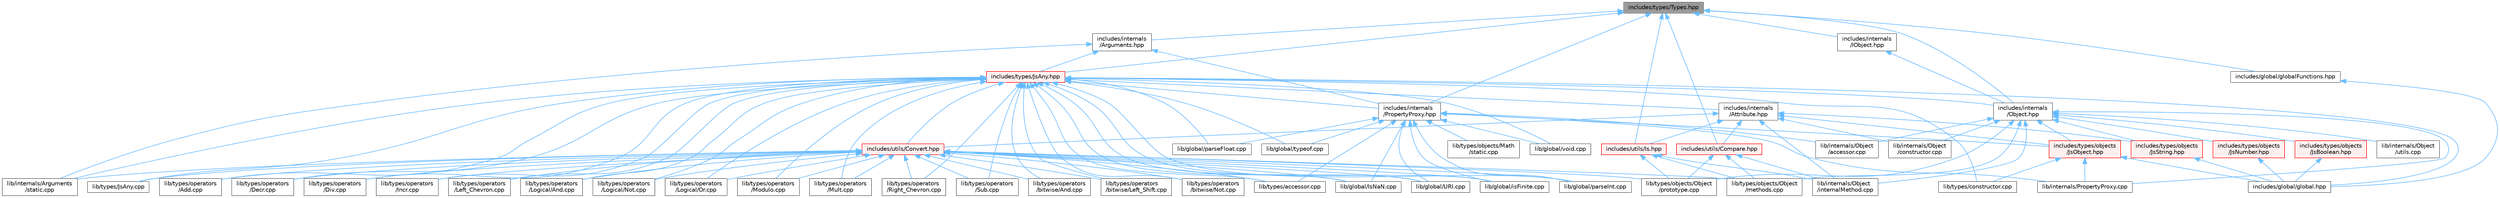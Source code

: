 digraph "includes/types/Types.hpp"
{
 // LATEX_PDF_SIZE
  bgcolor="transparent";
  edge [fontname=Helvetica,fontsize=10,labelfontname=Helvetica,labelfontsize=10];
  node [fontname=Helvetica,fontsize=10,shape=box,height=0.2,width=0.4];
  Node1 [id="Node000001",label="includes/types/Types.hpp",height=0.2,width=0.4,color="gray40", fillcolor="grey60", style="filled", fontcolor="black",tooltip=" "];
  Node1 -> Node2 [id="edge1_Node000001_Node000002",dir="back",color="steelblue1",style="solid",tooltip=" "];
  Node2 [id="Node000002",label="includes/global/globalFunctions.hpp",height=0.2,width=0.4,color="grey40", fillcolor="white", style="filled",URL="$globalFunctions_8hpp.html",tooltip=" "];
  Node2 -> Node3 [id="edge2_Node000002_Node000003",dir="back",color="steelblue1",style="solid",tooltip=" "];
  Node3 [id="Node000003",label="includes/global/global.hpp",height=0.2,width=0.4,color="grey40", fillcolor="white", style="filled",URL="$global_8hpp.html",tooltip=" "];
  Node1 -> Node4 [id="edge3_Node000001_Node000004",dir="back",color="steelblue1",style="solid",tooltip=" "];
  Node4 [id="Node000004",label="includes/internals\l/Arguments.hpp",height=0.2,width=0.4,color="grey40", fillcolor="white", style="filled",URL="$Arguments_8hpp.html",tooltip=" "];
  Node4 -> Node5 [id="edge4_Node000004_Node000005",dir="back",color="steelblue1",style="solid",tooltip=" "];
  Node5 [id="Node000005",label="includes/internals\l/PropertyProxy.hpp",height=0.2,width=0.4,color="grey40", fillcolor="white", style="filled",URL="$PropertyProxy_8hpp.html",tooltip=" "];
  Node5 -> Node6 [id="edge5_Node000005_Node000006",dir="back",color="steelblue1",style="solid",tooltip=" "];
  Node6 [id="Node000006",label="includes/types/objects\l/JsObject.hpp",height=0.2,width=0.4,color="red", fillcolor="#FFF0F0", style="filled",URL="$JsObject_8hpp.html",tooltip=" "];
  Node6 -> Node3 [id="edge6_Node000006_Node000003",dir="back",color="steelblue1",style="solid",tooltip=" "];
  Node6 -> Node21 [id="edge7_Node000006_Node000021",dir="back",color="steelblue1",style="solid",tooltip=" "];
  Node21 [id="Node000021",label="lib/internals/PropertyProxy.cpp",height=0.2,width=0.4,color="grey40", fillcolor="white", style="filled",URL="$PropertyProxy_8cpp.html",tooltip=" "];
  Node6 -> Node22 [id="edge8_Node000006_Node000022",dir="back",color="steelblue1",style="solid",tooltip=" "];
  Node22 [id="Node000022",label="lib/types/constructor.cpp",height=0.2,width=0.4,color="grey40", fillcolor="white", style="filled",URL="$types_2constructor_8cpp.html",tooltip=" "];
  Node5 -> Node28 [id="edge9_Node000005_Node000028",dir="back",color="steelblue1",style="solid",tooltip=" "];
  Node28 [id="Node000028",label="lib/global/IsNaN.cpp",height=0.2,width=0.4,color="grey40", fillcolor="white", style="filled",URL="$IsNaN_8cpp.html",tooltip=" "];
  Node5 -> Node29 [id="edge10_Node000005_Node000029",dir="back",color="steelblue1",style="solid",tooltip=" "];
  Node29 [id="Node000029",label="lib/global/URI.cpp",height=0.2,width=0.4,color="grey40", fillcolor="white", style="filled",URL="$URI_8cpp.html",tooltip=" "];
  Node5 -> Node30 [id="edge11_Node000005_Node000030",dir="back",color="steelblue1",style="solid",tooltip=" "];
  Node30 [id="Node000030",label="lib/global/isFinite.cpp",height=0.2,width=0.4,color="grey40", fillcolor="white", style="filled",URL="$isFinite_8cpp.html",tooltip=" "];
  Node5 -> Node31 [id="edge12_Node000005_Node000031",dir="back",color="steelblue1",style="solid",tooltip=" "];
  Node31 [id="Node000031",label="lib/global/parseFloat.cpp",height=0.2,width=0.4,color="grey40", fillcolor="white", style="filled",URL="$parseFloat_8cpp.html",tooltip=" "];
  Node5 -> Node32 [id="edge13_Node000005_Node000032",dir="back",color="steelblue1",style="solid",tooltip=" "];
  Node32 [id="Node000032",label="lib/global/parseInt.cpp",height=0.2,width=0.4,color="grey40", fillcolor="white", style="filled",URL="$parseInt_8cpp.html",tooltip=" "];
  Node5 -> Node33 [id="edge14_Node000005_Node000033",dir="back",color="steelblue1",style="solid",tooltip=" "];
  Node33 [id="Node000033",label="lib/global/typeof.cpp",height=0.2,width=0.4,color="grey40", fillcolor="white", style="filled",URL="$typeof_8cpp.html",tooltip=" "];
  Node5 -> Node34 [id="edge15_Node000005_Node000034",dir="back",color="steelblue1",style="solid",tooltip=" "];
  Node34 [id="Node000034",label="lib/global/void.cpp",height=0.2,width=0.4,color="grey40", fillcolor="white", style="filled",URL="$void_8cpp.html",tooltip=" "];
  Node5 -> Node35 [id="edge16_Node000005_Node000035",dir="back",color="steelblue1",style="solid",tooltip=" "];
  Node35 [id="Node000035",label="lib/internals/Object\l/accessor.cpp",height=0.2,width=0.4,color="grey40", fillcolor="white", style="filled",URL="$internals_2Object_2accessor_8cpp.html",tooltip=" "];
  Node5 -> Node21 [id="edge17_Node000005_Node000021",dir="back",color="steelblue1",style="solid",tooltip=" "];
  Node5 -> Node9 [id="edge18_Node000005_Node000009",dir="back",color="steelblue1",style="solid",tooltip=" "];
  Node9 [id="Node000009",label="lib/types/accessor.cpp",height=0.2,width=0.4,color="grey40", fillcolor="white", style="filled",URL="$types_2accessor_8cpp.html",tooltip=" "];
  Node5 -> Node36 [id="edge19_Node000005_Node000036",dir="back",color="steelblue1",style="solid",tooltip=" "];
  Node36 [id="Node000036",label="lib/types/objects/Math\l/static.cpp",height=0.2,width=0.4,color="grey40", fillcolor="white", style="filled",URL="$types_2objects_2Math_2static_8cpp.html",tooltip=" "];
  Node4 -> Node37 [id="edge20_Node000004_Node000037",dir="back",color="steelblue1",style="solid",tooltip=" "];
  Node37 [id="Node000037",label="includes/types/JsAny.hpp",height=0.2,width=0.4,color="red", fillcolor="#FFF0F0", style="filled",URL="$JsAny_8hpp.html",tooltip=" "];
  Node37 -> Node3 [id="edge21_Node000037_Node000003",dir="back",color="steelblue1",style="solid",tooltip=" "];
  Node37 -> Node38 [id="edge22_Node000037_Node000038",dir="back",color="steelblue1",style="solid",tooltip=" "];
  Node38 [id="Node000038",label="includes/internals\l/Attribute.hpp",height=0.2,width=0.4,color="grey40", fillcolor="white", style="filled",URL="$Attribute_8hpp.html",tooltip=" "];
  Node38 -> Node6 [id="edge23_Node000038_Node000006",dir="back",color="steelblue1",style="solid",tooltip=" "];
  Node38 -> Node39 [id="edge24_Node000038_Node000039",dir="back",color="steelblue1",style="solid",tooltip=" "];
  Node39 [id="Node000039",label="includes/types/objects\l/JsString.hpp",height=0.2,width=0.4,color="red", fillcolor="#FFF0F0", style="filled",URL="$JsString_8hpp.html",tooltip=" "];
  Node39 -> Node3 [id="edge25_Node000039_Node000003",dir="back",color="steelblue1",style="solid",tooltip=" "];
  Node38 -> Node42 [id="edge26_Node000038_Node000042",dir="back",color="steelblue1",style="solid",tooltip=" "];
  Node42 [id="Node000042",label="includes/utils/Compare.hpp",height=0.2,width=0.4,color="red", fillcolor="#FFF0F0", style="filled",URL="$Compare_8hpp.html",tooltip=" "];
  Node42 -> Node43 [id="edge27_Node000042_Node000043",dir="back",color="steelblue1",style="solid",tooltip=" "];
  Node43 [id="Node000043",label="lib/internals/Object\l/internalMethod.cpp",height=0.2,width=0.4,color="grey40", fillcolor="white", style="filled",URL="$internalMethod_8cpp.html",tooltip=" "];
  Node42 -> Node16 [id="edge28_Node000042_Node000016",dir="back",color="steelblue1",style="solid",tooltip=" "];
  Node16 [id="Node000016",label="lib/types/objects/Object\l/methods.cpp",height=0.2,width=0.4,color="grey40", fillcolor="white", style="filled",URL="$Object_2methods_8cpp.html",tooltip=" "];
  Node42 -> Node17 [id="edge29_Node000042_Node000017",dir="back",color="steelblue1",style="solid",tooltip=" "];
  Node17 [id="Node000017",label="lib/types/objects/Object\l/prototype.cpp",height=0.2,width=0.4,color="grey40", fillcolor="white", style="filled",URL="$Object_2prototype_8cpp.html",tooltip=" "];
  Node38 -> Node45 [id="edge30_Node000038_Node000045",dir="back",color="steelblue1",style="solid",tooltip=" "];
  Node45 [id="Node000045",label="includes/utils/Convert.hpp",height=0.2,width=0.4,color="red", fillcolor="#FFF0F0", style="filled",URL="$Convert_8hpp.html",tooltip=" "];
  Node45 -> Node28 [id="edge31_Node000045_Node000028",dir="back",color="steelblue1",style="solid",tooltip=" "];
  Node45 -> Node29 [id="edge32_Node000045_Node000029",dir="back",color="steelblue1",style="solid",tooltip=" "];
  Node45 -> Node30 [id="edge33_Node000045_Node000030",dir="back",color="steelblue1",style="solid",tooltip=" "];
  Node45 -> Node32 [id="edge34_Node000045_Node000032",dir="back",color="steelblue1",style="solid",tooltip=" "];
  Node45 -> Node8 [id="edge35_Node000045_Node000008",dir="back",color="steelblue1",style="solid",tooltip=" "];
  Node8 [id="Node000008",label="lib/internals/Arguments\l/static.cpp",height=0.2,width=0.4,color="grey40", fillcolor="white", style="filled",URL="$internals_2Arguments_2static_8cpp.html",tooltip=" "];
  Node45 -> Node47 [id="edge36_Node000045_Node000047",dir="back",color="steelblue1",style="solid",tooltip=" "];
  Node47 [id="Node000047",label="lib/types/JsAny.cpp",height=0.2,width=0.4,color="grey40", fillcolor="white", style="filled",URL="$JsAny_8cpp.html",tooltip=" "];
  Node45 -> Node9 [id="edge37_Node000045_Node000009",dir="back",color="steelblue1",style="solid",tooltip=" "];
  Node45 -> Node16 [id="edge38_Node000045_Node000016",dir="back",color="steelblue1",style="solid",tooltip=" "];
  Node45 -> Node17 [id="edge39_Node000045_Node000017",dir="back",color="steelblue1",style="solid",tooltip=" "];
  Node45 -> Node50 [id="edge40_Node000045_Node000050",dir="back",color="steelblue1",style="solid",tooltip=" "];
  Node50 [id="Node000050",label="lib/types/operators\l/Add.cpp",height=0.2,width=0.4,color="grey40", fillcolor="white", style="filled",URL="$Add_8cpp.html",tooltip=" "];
  Node45 -> Node51 [id="edge41_Node000045_Node000051",dir="back",color="steelblue1",style="solid",tooltip=" "];
  Node51 [id="Node000051",label="lib/types/operators\l/Decr.cpp",height=0.2,width=0.4,color="grey40", fillcolor="white", style="filled",URL="$Decr_8cpp.html",tooltip=" "];
  Node45 -> Node52 [id="edge42_Node000045_Node000052",dir="back",color="steelblue1",style="solid",tooltip=" "];
  Node52 [id="Node000052",label="lib/types/operators\l/Div.cpp",height=0.2,width=0.4,color="grey40", fillcolor="white", style="filled",URL="$Div_8cpp.html",tooltip=" "];
  Node45 -> Node53 [id="edge43_Node000045_Node000053",dir="back",color="steelblue1",style="solid",tooltip=" "];
  Node53 [id="Node000053",label="lib/types/operators\l/Incr.cpp",height=0.2,width=0.4,color="grey40", fillcolor="white", style="filled",URL="$Incr_8cpp.html",tooltip=" "];
  Node45 -> Node54 [id="edge44_Node000045_Node000054",dir="back",color="steelblue1",style="solid",tooltip=" "];
  Node54 [id="Node000054",label="lib/types/operators\l/Left_Chevron.cpp",height=0.2,width=0.4,color="grey40", fillcolor="white", style="filled",URL="$Left__Chevron_8cpp.html",tooltip=" "];
  Node45 -> Node55 [id="edge45_Node000045_Node000055",dir="back",color="steelblue1",style="solid",tooltip=" "];
  Node55 [id="Node000055",label="lib/types/operators\l/Logical/And.cpp",height=0.2,width=0.4,color="grey40", fillcolor="white", style="filled",URL="$Logical_2And_8cpp.html",tooltip=" "];
  Node45 -> Node56 [id="edge46_Node000045_Node000056",dir="back",color="steelblue1",style="solid",tooltip=" "];
  Node56 [id="Node000056",label="lib/types/operators\l/Logical/Not.cpp",height=0.2,width=0.4,color="grey40", fillcolor="white", style="filled",URL="$Logical_2Not_8cpp.html",tooltip=" "];
  Node45 -> Node57 [id="edge47_Node000045_Node000057",dir="back",color="steelblue1",style="solid",tooltip=" "];
  Node57 [id="Node000057",label="lib/types/operators\l/Logical/Or.cpp",height=0.2,width=0.4,color="grey40", fillcolor="white", style="filled",URL="$Logical_2Or_8cpp.html",tooltip=" "];
  Node45 -> Node58 [id="edge48_Node000045_Node000058",dir="back",color="steelblue1",style="solid",tooltip=" "];
  Node58 [id="Node000058",label="lib/types/operators\l/Modulo.cpp",height=0.2,width=0.4,color="grey40", fillcolor="white", style="filled",URL="$Modulo_8cpp.html",tooltip=" "];
  Node45 -> Node59 [id="edge49_Node000045_Node000059",dir="back",color="steelblue1",style="solid",tooltip=" "];
  Node59 [id="Node000059",label="lib/types/operators\l/Mult.cpp",height=0.2,width=0.4,color="grey40", fillcolor="white", style="filled",URL="$Mult_8cpp.html",tooltip=" "];
  Node45 -> Node60 [id="edge50_Node000045_Node000060",dir="back",color="steelblue1",style="solid",tooltip=" "];
  Node60 [id="Node000060",label="lib/types/operators\l/Right_Chevron.cpp",height=0.2,width=0.4,color="grey40", fillcolor="white", style="filled",URL="$Right__Chevron_8cpp.html",tooltip=" "];
  Node45 -> Node61 [id="edge51_Node000045_Node000061",dir="back",color="steelblue1",style="solid",tooltip=" "];
  Node61 [id="Node000061",label="lib/types/operators\l/Sub.cpp",height=0.2,width=0.4,color="grey40", fillcolor="white", style="filled",URL="$Sub_8cpp.html",tooltip=" "];
  Node45 -> Node62 [id="edge52_Node000045_Node000062",dir="back",color="steelblue1",style="solid",tooltip=" "];
  Node62 [id="Node000062",label="lib/types/operators\l/bitwise/And.cpp",height=0.2,width=0.4,color="grey40", fillcolor="white", style="filled",URL="$bitwise_2And_8cpp.html",tooltip=" "];
  Node45 -> Node63 [id="edge53_Node000045_Node000063",dir="back",color="steelblue1",style="solid",tooltip=" "];
  Node63 [id="Node000063",label="lib/types/operators\l/bitwise/Left_Shift.cpp",height=0.2,width=0.4,color="grey40", fillcolor="white", style="filled",URL="$Left__Shift_8cpp.html",tooltip=" "];
  Node45 -> Node64 [id="edge54_Node000045_Node000064",dir="back",color="steelblue1",style="solid",tooltip=" "];
  Node64 [id="Node000064",label="lib/types/operators\l/bitwise/Not.cpp",height=0.2,width=0.4,color="grey40", fillcolor="white", style="filled",URL="$bitwise_2Not_8cpp.html",tooltip=" "];
  Node38 -> Node73 [id="edge55_Node000038_Node000073",dir="back",color="steelblue1",style="solid",tooltip=" "];
  Node73 [id="Node000073",label="includes/utils/Is.hpp",height=0.2,width=0.4,color="red", fillcolor="#FFF0F0", style="filled",URL="$Is_8hpp.html",tooltip=" "];
  Node73 -> Node43 [id="edge56_Node000073_Node000043",dir="back",color="steelblue1",style="solid",tooltip=" "];
  Node73 -> Node16 [id="edge57_Node000073_Node000016",dir="back",color="steelblue1",style="solid",tooltip=" "];
  Node73 -> Node17 [id="edge58_Node000073_Node000017",dir="back",color="steelblue1",style="solid",tooltip=" "];
  Node38 -> Node74 [id="edge59_Node000038_Node000074",dir="back",color="steelblue1",style="solid",tooltip=" "];
  Node74 [id="Node000074",label="lib/internals/Object\l/constructor.cpp",height=0.2,width=0.4,color="grey40", fillcolor="white", style="filled",URL="$internals_2Object_2constructor_8cpp.html",tooltip=" "];
  Node38 -> Node43 [id="edge60_Node000038_Node000043",dir="back",color="steelblue1",style="solid",tooltip=" "];
  Node37 -> Node75 [id="edge61_Node000037_Node000075",dir="back",color="steelblue1",style="solid",tooltip=" "];
  Node75 [id="Node000075",label="includes/internals\l/Object.hpp",height=0.2,width=0.4,color="grey40", fillcolor="white", style="filled",URL="$Object_8hpp.html",tooltip=" "];
  Node75 -> Node76 [id="edge62_Node000075_Node000076",dir="back",color="steelblue1",style="solid",tooltip=" "];
  Node76 [id="Node000076",label="includes/types/objects\l/JsBoolean.hpp",height=0.2,width=0.4,color="red", fillcolor="#FFF0F0", style="filled",URL="$JsBoolean_8hpp.html",tooltip=" "];
  Node76 -> Node3 [id="edge63_Node000076_Node000003",dir="back",color="steelblue1",style="solid",tooltip=" "];
  Node75 -> Node77 [id="edge64_Node000075_Node000077",dir="back",color="steelblue1",style="solid",tooltip=" "];
  Node77 [id="Node000077",label="includes/types/objects\l/JsNumber.hpp",height=0.2,width=0.4,color="red", fillcolor="#FFF0F0", style="filled",URL="$JsNumber_8hpp.html",tooltip=" "];
  Node77 -> Node3 [id="edge65_Node000077_Node000003",dir="back",color="steelblue1",style="solid",tooltip=" "];
  Node75 -> Node6 [id="edge66_Node000075_Node000006",dir="back",color="steelblue1",style="solid",tooltip=" "];
  Node75 -> Node39 [id="edge67_Node000075_Node000039",dir="back",color="steelblue1",style="solid",tooltip=" "];
  Node75 -> Node35 [id="edge68_Node000075_Node000035",dir="back",color="steelblue1",style="solid",tooltip=" "];
  Node75 -> Node74 [id="edge69_Node000075_Node000074",dir="back",color="steelblue1",style="solid",tooltip=" "];
  Node75 -> Node43 [id="edge70_Node000075_Node000043",dir="back",color="steelblue1",style="solid",tooltip=" "];
  Node75 -> Node78 [id="edge71_Node000075_Node000078",dir="back",color="steelblue1",style="solid",tooltip=" "];
  Node78 [id="Node000078",label="lib/internals/Object\l/utils.cpp",height=0.2,width=0.4,color="grey40", fillcolor="white", style="filled",URL="$utils_8cpp.html",tooltip=" "];
  Node75 -> Node21 [id="edge72_Node000075_Node000021",dir="back",color="steelblue1",style="solid",tooltip=" "];
  Node75 -> Node16 [id="edge73_Node000075_Node000016",dir="back",color="steelblue1",style="solid",tooltip=" "];
  Node75 -> Node17 [id="edge74_Node000075_Node000017",dir="back",color="steelblue1",style="solid",tooltip=" "];
  Node37 -> Node5 [id="edge75_Node000037_Node000005",dir="back",color="steelblue1",style="solid",tooltip=" "];
  Node37 -> Node45 [id="edge76_Node000037_Node000045",dir="back",color="steelblue1",style="solid",tooltip=" "];
  Node37 -> Node28 [id="edge77_Node000037_Node000028",dir="back",color="steelblue1",style="solid",tooltip=" "];
  Node37 -> Node29 [id="edge78_Node000037_Node000029",dir="back",color="steelblue1",style="solid",tooltip=" "];
  Node37 -> Node30 [id="edge79_Node000037_Node000030",dir="back",color="steelblue1",style="solid",tooltip=" "];
  Node37 -> Node31 [id="edge80_Node000037_Node000031",dir="back",color="steelblue1",style="solid",tooltip=" "];
  Node37 -> Node32 [id="edge81_Node000037_Node000032",dir="back",color="steelblue1",style="solid",tooltip=" "];
  Node37 -> Node33 [id="edge82_Node000037_Node000033",dir="back",color="steelblue1",style="solid",tooltip=" "];
  Node37 -> Node34 [id="edge83_Node000037_Node000034",dir="back",color="steelblue1",style="solid",tooltip=" "];
  Node37 -> Node8 [id="edge84_Node000037_Node000008",dir="back",color="steelblue1",style="solid",tooltip=" "];
  Node37 -> Node47 [id="edge85_Node000037_Node000047",dir="back",color="steelblue1",style="solid",tooltip=" "];
  Node37 -> Node9 [id="edge86_Node000037_Node000009",dir="back",color="steelblue1",style="solid",tooltip=" "];
  Node37 -> Node22 [id="edge87_Node000037_Node000022",dir="back",color="steelblue1",style="solid",tooltip=" "];
  Node37 -> Node50 [id="edge88_Node000037_Node000050",dir="back",color="steelblue1",style="solid",tooltip=" "];
  Node37 -> Node51 [id="edge89_Node000037_Node000051",dir="back",color="steelblue1",style="solid",tooltip=" "];
  Node37 -> Node52 [id="edge90_Node000037_Node000052",dir="back",color="steelblue1",style="solid",tooltip=" "];
  Node37 -> Node53 [id="edge91_Node000037_Node000053",dir="back",color="steelblue1",style="solid",tooltip=" "];
  Node37 -> Node54 [id="edge92_Node000037_Node000054",dir="back",color="steelblue1",style="solid",tooltip=" "];
  Node37 -> Node55 [id="edge93_Node000037_Node000055",dir="back",color="steelblue1",style="solid",tooltip=" "];
  Node37 -> Node56 [id="edge94_Node000037_Node000056",dir="back",color="steelblue1",style="solid",tooltip=" "];
  Node37 -> Node57 [id="edge95_Node000037_Node000057",dir="back",color="steelblue1",style="solid",tooltip=" "];
  Node37 -> Node58 [id="edge96_Node000037_Node000058",dir="back",color="steelblue1",style="solid",tooltip=" "];
  Node37 -> Node59 [id="edge97_Node000037_Node000059",dir="back",color="steelblue1",style="solid",tooltip=" "];
  Node37 -> Node60 [id="edge98_Node000037_Node000060",dir="back",color="steelblue1",style="solid",tooltip=" "];
  Node37 -> Node61 [id="edge99_Node000037_Node000061",dir="back",color="steelblue1",style="solid",tooltip=" "];
  Node37 -> Node62 [id="edge100_Node000037_Node000062",dir="back",color="steelblue1",style="solid",tooltip=" "];
  Node37 -> Node63 [id="edge101_Node000037_Node000063",dir="back",color="steelblue1",style="solid",tooltip=" "];
  Node37 -> Node64 [id="edge102_Node000037_Node000064",dir="back",color="steelblue1",style="solid",tooltip=" "];
  Node4 -> Node8 [id="edge103_Node000004_Node000008",dir="back",color="steelblue1",style="solid",tooltip=" "];
  Node1 -> Node83 [id="edge104_Node000001_Node000083",dir="back",color="steelblue1",style="solid",tooltip=" "];
  Node83 [id="Node000083",label="includes/internals\l/IObject.hpp",height=0.2,width=0.4,color="grey40", fillcolor="white", style="filled",URL="$IObject_8hpp.html",tooltip=" "];
  Node83 -> Node75 [id="edge105_Node000083_Node000075",dir="back",color="steelblue1",style="solid",tooltip=" "];
  Node1 -> Node75 [id="edge106_Node000001_Node000075",dir="back",color="steelblue1",style="solid",tooltip=" "];
  Node1 -> Node5 [id="edge107_Node000001_Node000005",dir="back",color="steelblue1",style="solid",tooltip=" "];
  Node1 -> Node37 [id="edge108_Node000001_Node000037",dir="back",color="steelblue1",style="solid",tooltip=" "];
  Node1 -> Node42 [id="edge109_Node000001_Node000042",dir="back",color="steelblue1",style="solid",tooltip=" "];
  Node1 -> Node73 [id="edge110_Node000001_Node000073",dir="back",color="steelblue1",style="solid",tooltip=" "];
}
